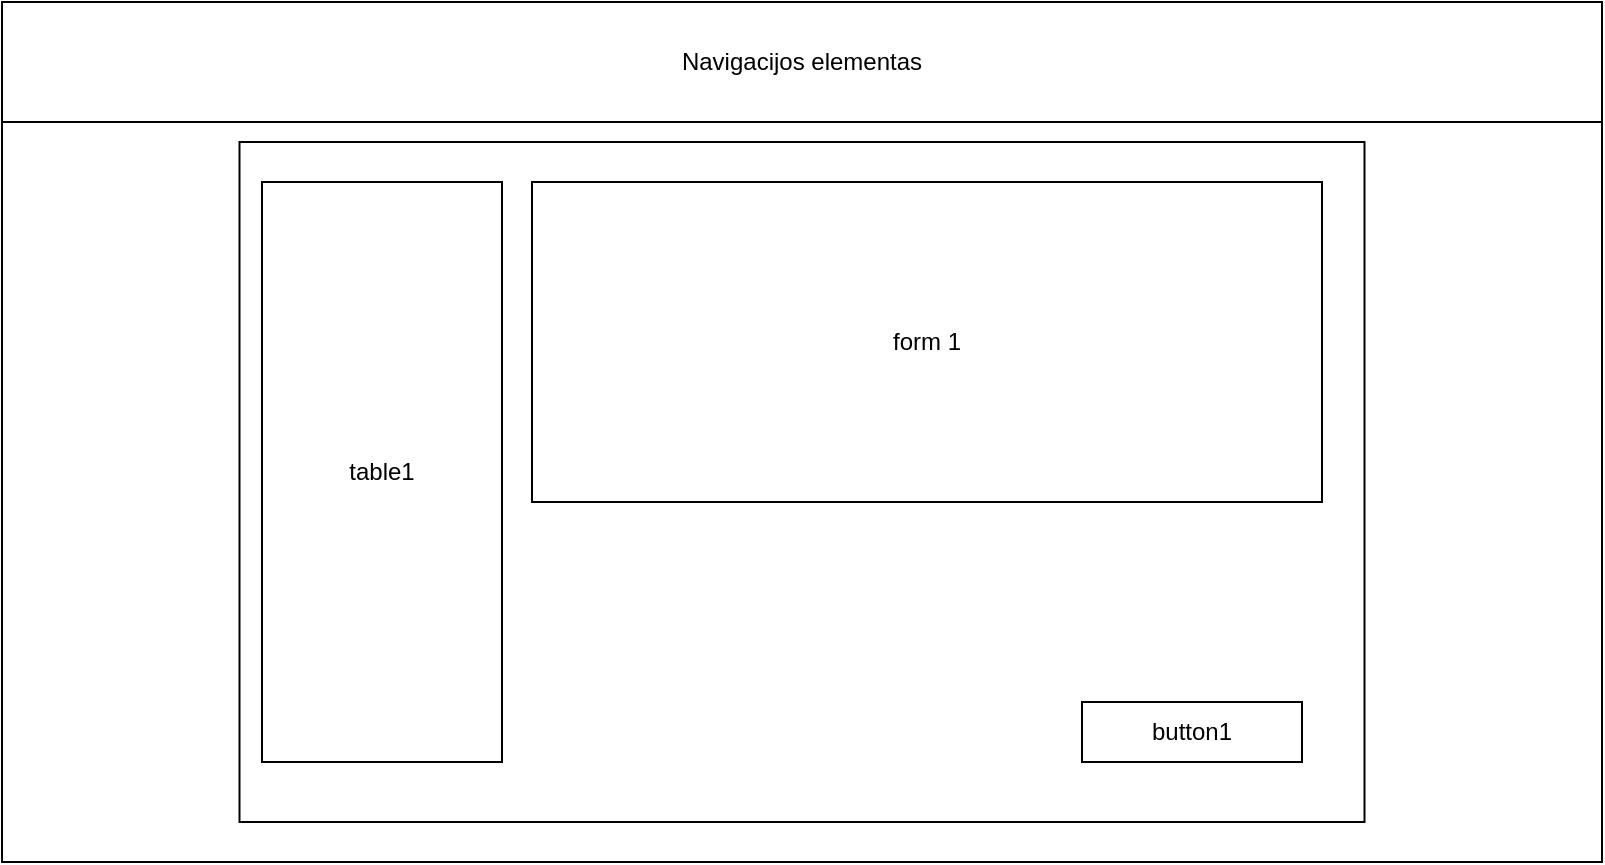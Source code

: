 <mxfile>
    <diagram name="ord" id="4YG3DhiqotmWhn8lmSye">
        <mxGraphModel dx="970" dy="1738" grid="1" gridSize="10" guides="1" tooltips="1" connect="1" arrows="1" fold="1" page="1" pageScale="1" pageWidth="850" pageHeight="1100" math="0" shadow="0">
            <root>
                <mxCell id="Rf7GiL17C5yXSDcHRs25-0"/>
                <mxCell id="Rf7GiL17C5yXSDcHRs25-1" parent="Rf7GiL17C5yXSDcHRs25-0"/>
                <mxCell id="Rf7GiL17C5yXSDcHRs25-2" value="" style="rounded=0;whiteSpace=wrap;html=1;" vertex="1" parent="Rf7GiL17C5yXSDcHRs25-1">
                    <mxGeometry x="40" y="40" width="800" height="370" as="geometry"/>
                </mxCell>
                <mxCell id="Rf7GiL17C5yXSDcHRs25-3" value="Navigacijos elementas" style="rounded=0;whiteSpace=wrap;html=1;" vertex="1" parent="Rf7GiL17C5yXSDcHRs25-1">
                    <mxGeometry x="40" y="-20" width="800" height="60" as="geometry"/>
                </mxCell>
                <mxCell id="Rf7GiL17C5yXSDcHRs25-4" value="" style="rounded=0;whiteSpace=wrap;html=1;labelBackgroundColor=default;labelBorderColor=none;" vertex="1" parent="Rf7GiL17C5yXSDcHRs25-1">
                    <mxGeometry x="158.75" y="50" width="562.5" height="340" as="geometry"/>
                </mxCell>
                <mxCell id="7mTBMtMVBBZwsOdC6PW3-0" value="table1" style="rounded=0;whiteSpace=wrap;html=1;labelBackgroundColor=default;labelBorderColor=none;" vertex="1" parent="Rf7GiL17C5yXSDcHRs25-1">
                    <mxGeometry x="170" y="70" width="120" height="290" as="geometry"/>
                </mxCell>
                <mxCell id="7mTBMtMVBBZwsOdC6PW3-1" value="form 1" style="rounded=0;whiteSpace=wrap;html=1;labelBackgroundColor=default;labelBorderColor=none;" vertex="1" parent="Rf7GiL17C5yXSDcHRs25-1">
                    <mxGeometry x="305" y="70" width="395" height="160" as="geometry"/>
                </mxCell>
                <mxCell id="7mTBMtMVBBZwsOdC6PW3-3" value="button1" style="rounded=0;whiteSpace=wrap;html=1;labelBackgroundColor=default;labelBorderColor=none;" vertex="1" parent="Rf7GiL17C5yXSDcHRs25-1">
                    <mxGeometry x="580" y="330" width="110" height="30" as="geometry"/>
                </mxCell>
            </root>
        </mxGraphModel>
    </diagram>
    <diagram name="filt" id="l7yfmE_gpsEnlj2dpd73">
        <mxGraphModel dx="1164" dy="1865" grid="1" gridSize="10" guides="1" tooltips="1" connect="1" arrows="1" fold="1" page="1" pageScale="1" pageWidth="850" pageHeight="1100" math="0" shadow="0">
            <root>
                <mxCell id="veYkpu14HbyuvW_d6q8l-0"/>
                <mxCell id="veYkpu14HbyuvW_d6q8l-1" parent="veYkpu14HbyuvW_d6q8l-0"/>
                <mxCell id="veYkpu14HbyuvW_d6q8l-2" value="" style="rounded=0;whiteSpace=wrap;html=1;" vertex="1" parent="veYkpu14HbyuvW_d6q8l-1">
                    <mxGeometry x="40" y="40" width="800" height="370" as="geometry"/>
                </mxCell>
                <mxCell id="veYkpu14HbyuvW_d6q8l-3" value="Navigacijos elementas" style="rounded=0;whiteSpace=wrap;html=1;" vertex="1" parent="veYkpu14HbyuvW_d6q8l-1">
                    <mxGeometry x="40" y="-20" width="800" height="60" as="geometry"/>
                </mxCell>
                <mxCell id="veYkpu14HbyuvW_d6q8l-4" value="" style="rounded=0;whiteSpace=wrap;html=1;labelBackgroundColor=default;labelBorderColor=none;" vertex="1" parent="veYkpu14HbyuvW_d6q8l-1">
                    <mxGeometry x="158.75" y="50" width="562.5" height="340" as="geometry"/>
                </mxCell>
                <mxCell id="4ktsgra0Usi-X2p_mijH-0" value="table1" style="rounded=0;whiteSpace=wrap;html=1;labelBackgroundColor=default;labelBorderColor=none;" vertex="1" parent="veYkpu14HbyuvW_d6q8l-1">
                    <mxGeometry x="170" y="70" width="120" height="310" as="geometry"/>
                </mxCell>
                <mxCell id="4ktsgra0Usi-X2p_mijH-1" value="table2" style="rounded=0;whiteSpace=wrap;html=1;labelBackgroundColor=default;labelBorderColor=none;" vertex="1" parent="veYkpu14HbyuvW_d6q8l-1">
                    <mxGeometry x="300" y="70" width="410" height="310" as="geometry"/>
                </mxCell>
            </root>
        </mxGraphModel>
    </diagram>
    <diagram name="item" id="nfrnhYFdJvNMj88s0Ayk">
        <mxGraphModel dx="803" dy="1628" grid="1" gridSize="10" guides="1" tooltips="1" connect="1" arrows="1" fold="1" page="1" pageScale="1" pageWidth="850" pageHeight="1100" math="0" shadow="0">
            <root>
                <mxCell id="7g4no0Gzzwk2lNB-F09P-0"/>
                <mxCell id="7g4no0Gzzwk2lNB-F09P-1" parent="7g4no0Gzzwk2lNB-F09P-0"/>
                <mxCell id="7g4no0Gzzwk2lNB-F09P-2" value="" style="rounded=0;whiteSpace=wrap;html=1;" vertex="1" parent="7g4no0Gzzwk2lNB-F09P-1">
                    <mxGeometry x="40" y="40" width="800" height="370" as="geometry"/>
                </mxCell>
                <mxCell id="7g4no0Gzzwk2lNB-F09P-3" value="Navigacijos elementas" style="rounded=0;whiteSpace=wrap;html=1;" vertex="1" parent="7g4no0Gzzwk2lNB-F09P-1">
                    <mxGeometry x="40" y="-20" width="800" height="60" as="geometry"/>
                </mxCell>
                <mxCell id="7g4no0Gzzwk2lNB-F09P-4" value="" style="rounded=0;whiteSpace=wrap;html=1;labelBackgroundColor=default;labelBorderColor=none;" vertex="1" parent="7g4no0Gzzwk2lNB-F09P-1">
                    <mxGeometry x="144" y="50" width="506" height="240" as="geometry"/>
                </mxCell>
                <mxCell id="uradjkYKW_aLA1v3G5Ee-0" value="image1" style="rounded=0;whiteSpace=wrap;html=1;labelBackgroundColor=default;labelBorderColor=none;" vertex="1" parent="7g4no0Gzzwk2lNB-F09P-1">
                    <mxGeometry x="190" y="70" width="180" height="150" as="geometry"/>
                </mxCell>
                <mxCell id="uradjkYKW_aLA1v3G5Ee-1" value="image1" style="rounded=0;whiteSpace=wrap;html=1;labelBackgroundColor=default;labelBorderColor=none;" vertex="1" parent="7g4no0Gzzwk2lNB-F09P-1">
                    <mxGeometry x="190" y="230" width="50" height="50" as="geometry"/>
                </mxCell>
                <mxCell id="uradjkYKW_aLA1v3G5Ee-2" value="label1" style="text;html=1;strokeColor=none;fillColor=none;align=center;verticalAlign=middle;whiteSpace=wrap;rounded=0;labelBackgroundColor=default;labelBorderColor=none;" vertex="1" parent="7g4no0Gzzwk2lNB-F09P-1">
                    <mxGeometry x="395" y="70" width="60" height="30" as="geometry"/>
                </mxCell>
                <mxCell id="uradjkYKW_aLA1v3G5Ee-3" value="label2" style="text;html=1;strokeColor=none;fillColor=none;align=center;verticalAlign=middle;whiteSpace=wrap;rounded=0;labelBackgroundColor=default;labelBorderColor=none;" vertex="1" parent="7g4no0Gzzwk2lNB-F09P-1">
                    <mxGeometry x="395" y="100" width="60" height="30" as="geometry"/>
                </mxCell>
                <mxCell id="uradjkYKW_aLA1v3G5Ee-4" value="label3" style="text;html=1;strokeColor=none;fillColor=none;align=center;verticalAlign=middle;whiteSpace=wrap;rounded=0;labelBackgroundColor=default;labelBorderColor=none;" vertex="1" parent="7g4no0Gzzwk2lNB-F09P-1">
                    <mxGeometry x="395" y="170" width="60" height="30" as="geometry"/>
                </mxCell>
                <mxCell id="uradjkYKW_aLA1v3G5Ee-5" value="text1" style="text;html=1;strokeColor=none;fillColor=none;align=center;verticalAlign=middle;whiteSpace=wrap;rounded=0;labelBackgroundColor=default;labelBorderColor=none;" vertex="1" parent="7g4no0Gzzwk2lNB-F09P-1">
                    <mxGeometry x="395" y="130" width="60" height="30" as="geometry"/>
                </mxCell>
                <mxCell id="uradjkYKW_aLA1v3G5Ee-6" value="label4" style="text;html=1;strokeColor=none;fillColor=none;align=center;verticalAlign=middle;whiteSpace=wrap;rounded=0;labelBackgroundColor=default;labelBorderColor=none;" vertex="1" parent="7g4no0Gzzwk2lNB-F09P-1">
                    <mxGeometry x="570" y="170" width="60" height="30" as="geometry"/>
                </mxCell>
                <mxCell id="uradjkYKW_aLA1v3G5Ee-7" value="button2" style="rounded=0;whiteSpace=wrap;html=1;labelBackgroundColor=default;labelBorderColor=none;" vertex="1" parent="7g4no0Gzzwk2lNB-F09P-1">
                    <mxGeometry x="570" y="210" width="70" height="20" as="geometry"/>
                </mxCell>
                <mxCell id="uradjkYKW_aLA1v3G5Ee-8" value="button1" style="rounded=0;whiteSpace=wrap;html=1;labelBackgroundColor=default;labelBorderColor=none;" vertex="1" parent="7g4no0Gzzwk2lNB-F09P-1">
                    <mxGeometry x="440" y="210" width="70" height="20" as="geometry"/>
                </mxCell>
                <mxCell id="uradjkYKW_aLA1v3G5Ee-9" value="label5" style="text;html=1;strokeColor=none;fillColor=none;align=center;verticalAlign=middle;whiteSpace=wrap;rounded=0;labelBackgroundColor=default;labelBorderColor=none;" vertex="1" parent="7g4no0Gzzwk2lNB-F09P-1">
                    <mxGeometry x="510" y="205" width="60" height="30" as="geometry"/>
                </mxCell>
                <mxCell id="uradjkYKW_aLA1v3G5Ee-10" value="button3" style="rounded=0;whiteSpace=wrap;html=1;labelBackgroundColor=default;labelBorderColor=none;" vertex="1" parent="7g4no0Gzzwk2lNB-F09P-1">
                    <mxGeometry x="440" y="245" width="200" height="20" as="geometry"/>
                </mxCell>
                <mxCell id="uradjkYKW_aLA1v3G5Ee-11" value="table1" style="rounded=0;whiteSpace=wrap;html=1;labelBackgroundColor=default;labelBorderColor=none;" vertex="1" parent="7g4no0Gzzwk2lNB-F09P-1">
                    <mxGeometry x="660" y="50" width="120" height="240" as="geometry"/>
                </mxCell>
                <mxCell id="uradjkYKW_aLA1v3G5Ee-13" value="table2" style="rounded=0;whiteSpace=wrap;html=1;labelBackgroundColor=default;labelBorderColor=none;" vertex="1" parent="7g4no0Gzzwk2lNB-F09P-1">
                    <mxGeometry x="144" y="310" width="636" height="80" as="geometry"/>
                </mxCell>
            </root>
        </mxGraphModel>
    </diagram>
    <diagram name="profi" id="2m8QCxYMqFwyrtsfemde">
        <mxGraphModel dx="1164" dy="1865" grid="1" gridSize="10" guides="1" tooltips="1" connect="1" arrows="1" fold="1" page="1" pageScale="1" pageWidth="850" pageHeight="1100" math="0" shadow="0">
            <root>
                <mxCell id="DTZS-F45zUJda4H5P02y-0"/>
                <mxCell id="DTZS-F45zUJda4H5P02y-1" parent="DTZS-F45zUJda4H5P02y-0"/>
                <mxCell id="DTZS-F45zUJda4H5P02y-2" value="" style="rounded=0;whiteSpace=wrap;html=1;" vertex="1" parent="DTZS-F45zUJda4H5P02y-1">
                    <mxGeometry x="40" y="40" width="800" height="370" as="geometry"/>
                </mxCell>
                <mxCell id="DTZS-F45zUJda4H5P02y-3" value="Navigacijos elementas" style="rounded=0;whiteSpace=wrap;html=1;" vertex="1" parent="DTZS-F45zUJda4H5P02y-1">
                    <mxGeometry x="40" y="-20" width="800" height="60" as="geometry"/>
                </mxCell>
                <mxCell id="DTZS-F45zUJda4H5P02y-4" value="" style="rounded=0;whiteSpace=wrap;html=1;labelBackgroundColor=default;labelBorderColor=none;" vertex="1" parent="DTZS-F45zUJda4H5P02y-1">
                    <mxGeometry x="158.75" y="50" width="562.5" height="340" as="geometry"/>
                </mxCell>
                <mxCell id="4_bwu-2pDtE0o5j6b9cn-0" value="form1" style="rounded=0;whiteSpace=wrap;html=1;labelBackgroundColor=default;labelBorderColor=none;" vertex="1" parent="DTZS-F45zUJda4H5P02y-1">
                    <mxGeometry x="190" y="80" width="240" height="120" as="geometry"/>
                </mxCell>
                <mxCell id="4_bwu-2pDtE0o5j6b9cn-1" value="form2" style="rounded=0;whiteSpace=wrap;html=1;labelBackgroundColor=default;labelBorderColor=none;" vertex="1" parent="DTZS-F45zUJda4H5P02y-1">
                    <mxGeometry x="450" y="80" width="240" height="120" as="geometry"/>
                </mxCell>
                <mxCell id="4_bwu-2pDtE0o5j6b9cn-2" value="form3" style="rounded=0;whiteSpace=wrap;html=1;labelBackgroundColor=default;labelBorderColor=none;" vertex="1" parent="DTZS-F45zUJda4H5P02y-1">
                    <mxGeometry x="190" y="230" width="500" height="120" as="geometry"/>
                </mxCell>
            </root>
        </mxGraphModel>
    </diagram>
    <diagram name="itemUp" id="OrEIb4rFnvBoI4UKEum-">
        <mxGraphModel dx="1302" dy="2000" grid="1" gridSize="10" guides="1" tooltips="1" connect="1" arrows="1" fold="1" page="1" pageScale="1" pageWidth="850" pageHeight="1100" math="0" shadow="0">
            <root>
                <mxCell id="P3oV44jbam_uJrDmTxoS-0"/>
                <mxCell id="P3oV44jbam_uJrDmTxoS-1" parent="P3oV44jbam_uJrDmTxoS-0"/>
                <mxCell id="P3oV44jbam_uJrDmTxoS-2" value="" style="rounded=0;whiteSpace=wrap;html=1;" vertex="1" parent="P3oV44jbam_uJrDmTxoS-1">
                    <mxGeometry x="40" y="40" width="800" height="520" as="geometry"/>
                </mxCell>
                <mxCell id="P3oV44jbam_uJrDmTxoS-3" value="Navigacijos elementas" style="rounded=0;whiteSpace=wrap;html=1;" vertex="1" parent="P3oV44jbam_uJrDmTxoS-1">
                    <mxGeometry x="40" y="-20" width="800" height="60" as="geometry"/>
                </mxCell>
                <mxCell id="P3oV44jbam_uJrDmTxoS-4" value="" style="rounded=0;whiteSpace=wrap;html=1;labelBackgroundColor=default;labelBorderColor=none;" vertex="1" parent="P3oV44jbam_uJrDmTxoS-1">
                    <mxGeometry x="170" y="50" width="540" height="490" as="geometry"/>
                </mxCell>
                <mxCell id="vf8mvbh3hkaVSJD3cZt1-0" value="form1" style="rounded=0;whiteSpace=wrap;html=1;labelBackgroundColor=default;labelBorderColor=none;" vertex="1" parent="P3oV44jbam_uJrDmTxoS-1">
                    <mxGeometry x="180" y="60" width="510" height="110" as="geometry"/>
                </mxCell>
                <mxCell id="vf8mvbh3hkaVSJD3cZt1-1" value="form2" style="rounded=0;whiteSpace=wrap;html=1;labelBackgroundColor=default;labelBorderColor=none;" vertex="1" parent="P3oV44jbam_uJrDmTxoS-1">
                    <mxGeometry x="320" y="200" width="370" height="40" as="geometry"/>
                </mxCell>
                <mxCell id="vf8mvbh3hkaVSJD3cZt1-2" value="image1" style="rounded=0;whiteSpace=wrap;html=1;labelBackgroundColor=default;labelBorderColor=none;" vertex="1" parent="P3oV44jbam_uJrDmTxoS-1">
                    <mxGeometry x="180" y="200" width="120" height="110" as="geometry"/>
                </mxCell>
                <mxCell id="vf8mvbh3hkaVSJD3cZt1-4" value="image2" style="whiteSpace=wrap;html=1;aspect=fixed;labelBackgroundColor=default;labelBorderColor=none;" vertex="1" parent="P3oV44jbam_uJrDmTxoS-1">
                    <mxGeometry x="320" y="250" width="110" height="110" as="geometry"/>
                </mxCell>
                <mxCell id="vf8mvbh3hkaVSJD3cZt1-5" value="button1" style="rounded=0;whiteSpace=wrap;html=1;labelBackgroundColor=default;labelBorderColor=none;" vertex="1" parent="P3oV44jbam_uJrDmTxoS-1">
                    <mxGeometry x="385" y="250" width="45" height="25" as="geometry"/>
                </mxCell>
                <mxCell id="vf8mvbh3hkaVSJD3cZt1-6" value="label1" style="text;html=1;strokeColor=none;fillColor=none;align=center;verticalAlign=middle;whiteSpace=wrap;rounded=0;labelBackgroundColor=default;labelBorderColor=none;" vertex="1" parent="P3oV44jbam_uJrDmTxoS-1">
                    <mxGeometry x="310" y="247.5" width="60" height="30" as="geometry"/>
                </mxCell>
                <mxCell id="vf8mvbh3hkaVSJD3cZt1-7" value="button2" style="rounded=0;whiteSpace=wrap;html=1;labelBackgroundColor=default;labelBorderColor=none;" vertex="1" parent="P3oV44jbam_uJrDmTxoS-1">
                    <mxGeometry x="320" y="335" width="45" height="25" as="geometry"/>
                </mxCell>
                <mxCell id="vf8mvbh3hkaVSJD3cZt1-8" value="button3" style="rounded=0;whiteSpace=wrap;html=1;labelBackgroundColor=default;labelBorderColor=none;" vertex="1" parent="P3oV44jbam_uJrDmTxoS-1">
                    <mxGeometry x="385" y="335" width="45" height="25" as="geometry"/>
                </mxCell>
                <mxCell id="vf8mvbh3hkaVSJD3cZt1-9" value="form3" style="rounded=0;whiteSpace=wrap;html=1;labelBackgroundColor=default;labelBorderColor=none;" vertex="1" parent="P3oV44jbam_uJrDmTxoS-1">
                    <mxGeometry x="190" y="410" width="500" height="60" as="geometry"/>
                </mxCell>
                <mxCell id="vf8mvbh3hkaVSJD3cZt1-10" value="form 4" style="rounded=0;whiteSpace=wrap;html=1;labelBackgroundColor=default;labelBorderColor=none;" vertex="1" parent="P3oV44jbam_uJrDmTxoS-1">
                    <mxGeometry x="190" y="480" width="160" height="30" as="geometry"/>
                </mxCell>
                <mxCell id="vf8mvbh3hkaVSJD3cZt1-11" value="Text" style="text;html=1;strokeColor=none;fillColor=none;align=center;verticalAlign=middle;whiteSpace=wrap;rounded=0;labelBackgroundColor=default;labelBorderColor=none;" vertex="1" parent="P3oV44jbam_uJrDmTxoS-1">
                    <mxGeometry x="350" y="480" width="60" height="30" as="geometry"/>
                </mxCell>
                <mxCell id="vf8mvbh3hkaVSJD3cZt1-12" value="button4" style="rounded=0;whiteSpace=wrap;html=1;labelBackgroundColor=default;labelBorderColor=none;" vertex="1" parent="P3oV44jbam_uJrDmTxoS-1">
                    <mxGeometry x="410" y="480" width="80" height="30" as="geometry"/>
                </mxCell>
                <mxCell id="vf8mvbh3hkaVSJD3cZt1-13" value="button5" style="rounded=0;whiteSpace=wrap;html=1;labelBackgroundColor=default;labelBorderColor=none;" vertex="1" parent="P3oV44jbam_uJrDmTxoS-1">
                    <mxGeometry x="610" y="480" width="80" height="30" as="geometry"/>
                </mxCell>
            </root>
        </mxGraphModel>
    </diagram>
    <diagram name="allOrder" id="YIpkYnOlWc1pxuJ7KwWW">
        <mxGraphModel dx="763" dy="1628" grid="1" gridSize="10" guides="1" tooltips="1" connect="1" arrows="1" fold="1" page="1" pageScale="1" pageWidth="850" pageHeight="1100" math="0" shadow="0">
            <root>
                <mxCell id="YcgGdPkgUjNOSU_2QTUM-0"/>
                <mxCell id="YcgGdPkgUjNOSU_2QTUM-1" parent="YcgGdPkgUjNOSU_2QTUM-0"/>
                <mxCell id="YcgGdPkgUjNOSU_2QTUM-2" value="" style="rounded=0;whiteSpace=wrap;html=1;" vertex="1" parent="YcgGdPkgUjNOSU_2QTUM-1">
                    <mxGeometry x="40" y="40" width="800" height="370" as="geometry"/>
                </mxCell>
                <mxCell id="YcgGdPkgUjNOSU_2QTUM-3" value="Navigacijos elementas" style="rounded=0;whiteSpace=wrap;html=1;" vertex="1" parent="YcgGdPkgUjNOSU_2QTUM-1">
                    <mxGeometry x="40" y="-20" width="800" height="60" as="geometry"/>
                </mxCell>
                <mxCell id="YcgGdPkgUjNOSU_2QTUM-4" value="" style="rounded=0;whiteSpace=wrap;html=1;labelBackgroundColor=default;labelBorderColor=none;" vertex="1" parent="YcgGdPkgUjNOSU_2QTUM-1">
                    <mxGeometry x="158.75" y="55" width="562.5" height="340" as="geometry"/>
                </mxCell>
                <mxCell id="A0WOOE_LkT3hcj5toNh9-1" value="label 1" style="text;html=1;strokeColor=none;fillColor=none;align=center;verticalAlign=middle;whiteSpace=wrap;rounded=0;labelBackgroundColor=default;labelBorderColor=none;" vertex="1" parent="YcgGdPkgUjNOSU_2QTUM-1">
                    <mxGeometry x="260" y="70" width="60" height="30" as="geometry"/>
                </mxCell>
                <mxCell id="A0WOOE_LkT3hcj5toNh9-2" value="label 2" style="text;html=1;strokeColor=none;fillColor=none;align=center;verticalAlign=middle;whiteSpace=wrap;rounded=0;labelBackgroundColor=default;labelBorderColor=none;" vertex="1" parent="YcgGdPkgUjNOSU_2QTUM-1">
                    <mxGeometry x="395" y="70" width="60" height="30" as="geometry"/>
                </mxCell>
                <mxCell id="A0WOOE_LkT3hcj5toNh9-3" value="" style="rounded=0;whiteSpace=wrap;html=1;labelBackgroundColor=default;labelBorderColor=none;" vertex="1" parent="YcgGdPkgUjNOSU_2QTUM-1">
                    <mxGeometry x="180" y="110" width="60" height="60" as="geometry"/>
                </mxCell>
                <mxCell id="A0WOOE_LkT3hcj5toNh9-4" value="image1" style="text;html=1;strokeColor=none;fillColor=none;align=center;verticalAlign=middle;whiteSpace=wrap;rounded=0;labelBackgroundColor=default;labelBorderColor=none;" vertex="1" parent="YcgGdPkgUjNOSU_2QTUM-1">
                    <mxGeometry x="180" y="125" width="60" height="30" as="geometry"/>
                </mxCell>
                <mxCell id="A0WOOE_LkT3hcj5toNh9-5" value="text1" style="text;html=1;strokeColor=none;fillColor=none;align=center;verticalAlign=middle;whiteSpace=wrap;rounded=0;labelBackgroundColor=default;labelBorderColor=none;" vertex="1" parent="YcgGdPkgUjNOSU_2QTUM-1">
                    <mxGeometry x="260" y="125" width="60" height="30" as="geometry"/>
                </mxCell>
                <mxCell id="A0WOOE_LkT3hcj5toNh9-6" value="label4" style="text;html=1;strokeColor=none;fillColor=none;align=center;verticalAlign=middle;whiteSpace=wrap;rounded=0;labelBackgroundColor=default;labelBorderColor=none;" vertex="1" parent="YcgGdPkgUjNOSU_2QTUM-1">
                    <mxGeometry x="395" y="125" width="60" height="30" as="geometry"/>
                </mxCell>
                <mxCell id="A0WOOE_LkT3hcj5toNh9-7" value="label3" style="text;html=1;strokeColor=none;fillColor=none;align=center;verticalAlign=middle;whiteSpace=wrap;rounded=0;labelBackgroundColor=default;labelBorderColor=none;" vertex="1" parent="YcgGdPkgUjNOSU_2QTUM-1">
                    <mxGeometry x="530" y="70" width="60" height="30" as="geometry"/>
                </mxCell>
                <mxCell id="A0WOOE_LkT3hcj5toNh9-8" value="label 5" style="text;html=1;strokeColor=none;fillColor=none;align=center;verticalAlign=middle;whiteSpace=wrap;rounded=0;labelBackgroundColor=default;labelBorderColor=none;" vertex="1" parent="YcgGdPkgUjNOSU_2QTUM-1">
                    <mxGeometry x="530" y="125" width="60" height="30" as="geometry"/>
                </mxCell>
                <mxCell id="A0WOOE_LkT3hcj5toNh9-9" value="label6" style="text;html=1;strokeColor=none;fillColor=none;align=center;verticalAlign=middle;whiteSpace=wrap;rounded=0;labelBackgroundColor=default;labelBorderColor=none;" vertex="1" parent="YcgGdPkgUjNOSU_2QTUM-1">
                    <mxGeometry x="180" y="190" width="60" height="30" as="geometry"/>
                </mxCell>
                <mxCell id="A0WOOE_LkT3hcj5toNh9-10" value="label7" style="text;html=1;strokeColor=none;fillColor=none;align=center;verticalAlign=middle;whiteSpace=wrap;rounded=0;labelBackgroundColor=default;labelBorderColor=none;" vertex="1" parent="YcgGdPkgUjNOSU_2QTUM-1">
                    <mxGeometry x="260" y="190" width="60" height="30" as="geometry"/>
                </mxCell>
                <mxCell id="A0WOOE_LkT3hcj5toNh9-11" value="button1" style="rounded=0;whiteSpace=wrap;html=1;labelBackgroundColor=default;labelBorderColor=none;" vertex="1" parent="YcgGdPkgUjNOSU_2QTUM-1">
                    <mxGeometry x="480" y="190" width="120" height="25" as="geometry"/>
                </mxCell>
            </root>
        </mxGraphModel>
    </diagram>
    <diagram name="rule" id="qqQO-lL-Jf8qVHtd8Zda">
        <mxGraphModel dx="1107" dy="1865" grid="1" gridSize="10" guides="1" tooltips="1" connect="1" arrows="1" fold="1" page="1" pageScale="1" pageWidth="850" pageHeight="1100" math="0" shadow="0">
            <root>
                <mxCell id="YZvOV8GsvjZEolxuf1eA-0"/>
                <mxCell id="YZvOV8GsvjZEolxuf1eA-1" parent="YZvOV8GsvjZEolxuf1eA-0"/>
                <mxCell id="YZvOV8GsvjZEolxuf1eA-2" value="" style="rounded=0;whiteSpace=wrap;html=1;" vertex="1" parent="YZvOV8GsvjZEolxuf1eA-1">
                    <mxGeometry x="40" y="40" width="800" height="370" as="geometry"/>
                </mxCell>
                <mxCell id="YZvOV8GsvjZEolxuf1eA-3" value="Navigacijos elementas" style="rounded=0;whiteSpace=wrap;html=1;" vertex="1" parent="YZvOV8GsvjZEolxuf1eA-1">
                    <mxGeometry x="40" y="-20" width="800" height="60" as="geometry"/>
                </mxCell>
                <mxCell id="YZvOV8GsvjZEolxuf1eA-4" value="" style="rounded=0;whiteSpace=wrap;html=1;labelBackgroundColor=default;labelBorderColor=none;" vertex="1" parent="YZvOV8GsvjZEolxuf1eA-1">
                    <mxGeometry x="140" y="40" width="562.5" height="340" as="geometry"/>
                </mxCell>
                <mxCell id="Atb_bv1fV6_KVq73KHwP-0" value="form 1" style="rounded=0;whiteSpace=wrap;html=1;labelBackgroundColor=default;labelBorderColor=none;" vertex="1" parent="YZvOV8GsvjZEolxuf1eA-1">
                    <mxGeometry x="190" y="70" width="500" height="60" as="geometry"/>
                </mxCell>
                <mxCell id="Atb_bv1fV6_KVq73KHwP-2" value="text1" style="text;html=1;strokeColor=none;fillColor=none;align=center;verticalAlign=middle;whiteSpace=wrap;rounded=0;labelBackgroundColor=default;labelBorderColor=none;" vertex="1" parent="YZvOV8GsvjZEolxuf1eA-1">
                    <mxGeometry x="190" y="140" width="60" height="30" as="geometry"/>
                </mxCell>
                <mxCell id="Atb_bv1fV6_KVq73KHwP-3" value="button1" style="rounded=0;whiteSpace=wrap;html=1;labelBackgroundColor=default;labelBorderColor=none;" vertex="1" parent="YZvOV8GsvjZEolxuf1eA-1">
                    <mxGeometry x="600" y="140" width="80" height="20" as="geometry"/>
                </mxCell>
            </root>
        </mxGraphModel>
    </diagram>
    <diagram name="accounts" id="bvuuC9hK7Lt501dsMPB3">
        <mxGraphModel dx="1107" dy="1865" grid="1" gridSize="10" guides="1" tooltips="1" connect="1" arrows="1" fold="1" page="1" pageScale="1" pageWidth="850" pageHeight="1100" math="0" shadow="0">
            <root>
                <mxCell id="uUQA-2MIBhUx4ZxL89oK-0"/>
                <mxCell id="uUQA-2MIBhUx4ZxL89oK-1" parent="uUQA-2MIBhUx4ZxL89oK-0"/>
                <mxCell id="uUQA-2MIBhUx4ZxL89oK-2" value="" style="rounded=0;whiteSpace=wrap;html=1;" vertex="1" parent="uUQA-2MIBhUx4ZxL89oK-1">
                    <mxGeometry x="40" y="40" width="800" height="370" as="geometry"/>
                </mxCell>
                <mxCell id="uUQA-2MIBhUx4ZxL89oK-3" value="Navigacijos elementas" style="rounded=0;whiteSpace=wrap;html=1;" vertex="1" parent="uUQA-2MIBhUx4ZxL89oK-1">
                    <mxGeometry x="40" y="-20" width="800" height="60" as="geometry"/>
                </mxCell>
                <mxCell id="uUQA-2MIBhUx4ZxL89oK-4" value="" style="rounded=0;whiteSpace=wrap;html=1;labelBackgroundColor=default;labelBorderColor=none;" vertex="1" parent="uUQA-2MIBhUx4ZxL89oK-1">
                    <mxGeometry x="158.75" y="50" width="562.5" height="340" as="geometry"/>
                </mxCell>
                <mxCell id="LtOR5iFl_PMo52A5yter-0" value="label1" style="text;html=1;strokeColor=none;fillColor=none;align=center;verticalAlign=middle;whiteSpace=wrap;rounded=0;labelBackgroundColor=default;labelBorderColor=none;" vertex="1" parent="uUQA-2MIBhUx4ZxL89oK-1">
                    <mxGeometry x="180" y="60" width="60" height="30" as="geometry"/>
                </mxCell>
                <mxCell id="LtOR5iFl_PMo52A5yter-1" value="label2" style="text;html=1;strokeColor=none;fillColor=none;align=center;verticalAlign=middle;whiteSpace=wrap;rounded=0;labelBackgroundColor=default;labelBorderColor=none;" vertex="1" parent="uUQA-2MIBhUx4ZxL89oK-1">
                    <mxGeometry x="430" y="50" width="60" height="30" as="geometry"/>
                </mxCell>
                <mxCell id="LtOR5iFl_PMo52A5yter-2" value="button1" style="rounded=0;whiteSpace=wrap;html=1;labelBackgroundColor=default;labelBorderColor=none;" vertex="1" parent="uUQA-2MIBhUx4ZxL89oK-1">
                    <mxGeometry x="330" y="90" width="80" height="20" as="geometry"/>
                </mxCell>
                <mxCell id="LtOR5iFl_PMo52A5yter-3" value="button2" style="rounded=0;whiteSpace=wrap;html=1;labelBackgroundColor=default;labelBorderColor=none;" vertex="1" parent="uUQA-2MIBhUx4ZxL89oK-1">
                    <mxGeometry x="420" y="90" width="80" height="20" as="geometry"/>
                </mxCell>
                <mxCell id="LtOR5iFl_PMo52A5yter-4" value="button3" style="rounded=0;whiteSpace=wrap;html=1;labelBackgroundColor=default;labelBorderColor=none;" vertex="1" parent="uUQA-2MIBhUx4ZxL89oK-1">
                    <mxGeometry x="510" y="90" width="80" height="20" as="geometry"/>
                </mxCell>
                <mxCell id="LtOR5iFl_PMo52A5yter-5" value="label3" style="text;html=1;strokeColor=none;fillColor=none;align=center;verticalAlign=middle;whiteSpace=wrap;rounded=0;labelBackgroundColor=default;labelBorderColor=none;" vertex="1" parent="uUQA-2MIBhUx4ZxL89oK-1">
                    <mxGeometry x="180" y="85" width="60" height="30" as="geometry"/>
                </mxCell>
                <mxCell id="LtOR5iFl_PMo52A5yter-6" value="label4" style="text;html=1;strokeColor=none;fillColor=none;align=center;verticalAlign=middle;whiteSpace=wrap;rounded=0;labelBackgroundColor=default;labelBorderColor=none;" vertex="1" parent="uUQA-2MIBhUx4ZxL89oK-1">
                    <mxGeometry x="260" y="60" width="60" height="30" as="geometry"/>
                </mxCell>
                <mxCell id="LtOR5iFl_PMo52A5yter-7" value="label5" style="text;html=1;strokeColor=none;fillColor=none;align=center;verticalAlign=middle;whiteSpace=wrap;rounded=0;labelBackgroundColor=default;labelBorderColor=none;" vertex="1" parent="uUQA-2MIBhUx4ZxL89oK-1">
                    <mxGeometry x="260" y="85" width="60" height="30" as="geometry"/>
                </mxCell>
            </root>
        </mxGraphModel>
    </diagram>
    <diagram name="reglog" id="qE2ct79xbfREh9nC_UGJ">
        <mxGraphModel dx="763" dy="1628" grid="1" gridSize="10" guides="1" tooltips="1" connect="1" arrows="1" fold="1" page="1" pageScale="1" pageWidth="850" pageHeight="1100" math="0" shadow="0">
            <root>
                <mxCell id="DlwAm_PY71cAqrJW0aSy-0"/>
                <mxCell id="DlwAm_PY71cAqrJW0aSy-1" parent="DlwAm_PY71cAqrJW0aSy-0"/>
                <mxCell id="DlwAm_PY71cAqrJW0aSy-2" value="" style="rounded=0;whiteSpace=wrap;html=1;" vertex="1" parent="DlwAm_PY71cAqrJW0aSy-1">
                    <mxGeometry x="40" y="40" width="800" height="370" as="geometry"/>
                </mxCell>
                <mxCell id="DlwAm_PY71cAqrJW0aSy-3" value="Navigacijos elementas" style="rounded=0;whiteSpace=wrap;html=1;" vertex="1" parent="DlwAm_PY71cAqrJW0aSy-1">
                    <mxGeometry x="40" y="-20" width="800" height="60" as="geometry"/>
                </mxCell>
                <mxCell id="DlwAm_PY71cAqrJW0aSy-4" value="" style="rounded=0;whiteSpace=wrap;html=1;labelBackgroundColor=default;labelBorderColor=none;" vertex="1" parent="DlwAm_PY71cAqrJW0aSy-1">
                    <mxGeometry x="158.75" y="50" width="562.5" height="340" as="geometry"/>
                </mxCell>
                <mxCell id="imHz-nfjf9exERQodhcc-0" value="image1" style="rounded=0;whiteSpace=wrap;html=1;labelBackgroundColor=default;labelBorderColor=none;" vertex="1" parent="DlwAm_PY71cAqrJW0aSy-1">
                    <mxGeometry x="400" y="100" width="80" height="60" as="geometry"/>
                </mxCell>
                <mxCell id="imHz-nfjf9exERQodhcc-1" value="form1" style="rounded=0;whiteSpace=wrap;html=1;labelBackgroundColor=default;labelBorderColor=none;" vertex="1" parent="DlwAm_PY71cAqrJW0aSy-1">
                    <mxGeometry x="335" y="180" width="210" height="120" as="geometry"/>
                </mxCell>
                <mxCell id="imHz-nfjf9exERQodhcc-2" value="label1" style="text;html=1;strokeColor=none;fillColor=none;align=center;verticalAlign=middle;whiteSpace=wrap;rounded=0;labelBackgroundColor=default;labelBorderColor=none;" vertex="1" parent="DlwAm_PY71cAqrJW0aSy-1">
                    <mxGeometry x="335" y="300" width="60" height="30" as="geometry"/>
                </mxCell>
            </root>
        </mxGraphModel>
    </diagram>
    <diagram name="main" id="WBf53UfSzpUy9NfrmmAA">
        <mxGraphModel dx="1054" dy="1829" grid="1" gridSize="10" guides="1" tooltips="1" connect="1" arrows="1" fold="1" page="1" pageScale="1" pageWidth="850" pageHeight="1100" math="0" shadow="0">
            <root>
                <mxCell id="odAn8SYb7gHbH1W3dew1-0"/>
                <mxCell id="odAn8SYb7gHbH1W3dew1-1" parent="odAn8SYb7gHbH1W3dew1-0"/>
                <mxCell id="odAn8SYb7gHbH1W3dew1-2" value="" style="rounded=0;whiteSpace=wrap;html=1;" vertex="1" parent="odAn8SYb7gHbH1W3dew1-1">
                    <mxGeometry x="40" y="40" width="800" height="370" as="geometry"/>
                </mxCell>
                <mxCell id="odAn8SYb7gHbH1W3dew1-3" value="Navigacijos elementas" style="rounded=0;whiteSpace=wrap;html=1;" vertex="1" parent="odAn8SYb7gHbH1W3dew1-1">
                    <mxGeometry x="40" y="-20" width="800" height="60" as="geometry"/>
                </mxCell>
                <mxCell id="odAn8SYb7gHbH1W3dew1-4" value="" style="rounded=0;whiteSpace=wrap;html=1;labelBackgroundColor=default;labelBorderColor=none;" vertex="1" parent="odAn8SYb7gHbH1W3dew1-1">
                    <mxGeometry x="158.75" y="50" width="562.5" height="340" as="geometry"/>
                </mxCell>
                <mxCell id="_pxiz3b6oF2Qebq_YMjt-0" value="table1" style="rounded=0;whiteSpace=wrap;html=1;labelBackgroundColor=default;labelBorderColor=none;" vertex="1" parent="odAn8SYb7gHbH1W3dew1-1">
                    <mxGeometry x="440" y="70" width="250" height="140" as="geometry"/>
                </mxCell>
                <mxCell id="_pxiz3b6oF2Qebq_YMjt-1" value="table2" style="rounded=0;whiteSpace=wrap;html=1;labelBackgroundColor=default;labelBorderColor=none;" vertex="1" parent="odAn8SYb7gHbH1W3dew1-1">
                    <mxGeometry x="190" y="240" width="500" height="140" as="geometry"/>
                </mxCell>
                <mxCell id="_pxiz3b6oF2Qebq_YMjt-2" value="Text1" style="text;html=1;strokeColor=none;fillColor=none;align=center;verticalAlign=middle;whiteSpace=wrap;rounded=0;labelBackgroundColor=default;labelBorderColor=none;" vertex="1" parent="odAn8SYb7gHbH1W3dew1-1">
                    <mxGeometry x="260" y="125" width="60" height="30" as="geometry"/>
                </mxCell>
            </root>
        </mxGraphModel>
    </diagram>
    <diagram name="newCatg" id="HNtIObJbECxLLBCiO2cG">
        <mxGraphModel dx="1107" dy="1865" grid="1" gridSize="10" guides="1" tooltips="1" connect="1" arrows="1" fold="1" page="1" pageScale="1" pageWidth="850" pageHeight="1100" math="0" shadow="0">
            <root>
                <mxCell id="Kti_4LIKKRgadQTvFOhp-0"/>
                <mxCell id="Kti_4LIKKRgadQTvFOhp-1" parent="Kti_4LIKKRgadQTvFOhp-0"/>
                <mxCell id="Kti_4LIKKRgadQTvFOhp-2" value="" style="rounded=0;whiteSpace=wrap;html=1;" vertex="1" parent="Kti_4LIKKRgadQTvFOhp-1">
                    <mxGeometry x="40" y="40" width="800" height="370" as="geometry"/>
                </mxCell>
                <mxCell id="Kti_4LIKKRgadQTvFOhp-3" value="Navigacijos elementas" style="rounded=0;whiteSpace=wrap;html=1;" vertex="1" parent="Kti_4LIKKRgadQTvFOhp-1">
                    <mxGeometry x="40" y="-20" width="800" height="60" as="geometry"/>
                </mxCell>
                <mxCell id="Kti_4LIKKRgadQTvFOhp-4" value="" style="rounded=0;whiteSpace=wrap;html=1;labelBackgroundColor=default;labelBorderColor=none;" vertex="1" parent="Kti_4LIKKRgadQTvFOhp-1">
                    <mxGeometry x="158.75" y="50" width="562.5" height="340" as="geometry"/>
                </mxCell>
                <mxCell id="33f115PgCYn8BvDvMgcJ-0" value="" style="rounded=0;whiteSpace=wrap;html=1;labelBackgroundColor=default;labelBorderColor=none;" vertex="1" parent="Kti_4LIKKRgadQTvFOhp-1">
                    <mxGeometry x="200" y="90" width="460" height="60" as="geometry"/>
                </mxCell>
                <mxCell id="Kti_4LIKKRgadQTvFOhp-5" value="form1" style="text;html=1;strokeColor=none;fillColor=none;align=center;verticalAlign=middle;whiteSpace=wrap;rounded=0;labelBackgroundColor=default;labelBorderColor=none;" vertex="1" parent="Kti_4LIKKRgadQTvFOhp-1">
                    <mxGeometry x="395" y="105" width="60" height="30" as="geometry"/>
                </mxCell>
                <mxCell id="33f115PgCYn8BvDvMgcJ-2" value="table1" style="rounded=0;whiteSpace=wrap;html=1;labelBackgroundColor=default;labelBorderColor=none;" vertex="1" parent="Kti_4LIKKRgadQTvFOhp-1">
                    <mxGeometry x="200" y="190" width="460" height="60" as="geometry"/>
                </mxCell>
            </root>
        </mxGraphModel>
    </diagram>
    <diagram name="newitem" id="s5-ta85Y9d4oDZsLGgvj">
        <mxGraphModel dx="1107" dy="1865" grid="1" gridSize="10" guides="1" tooltips="1" connect="1" arrows="1" fold="1" page="1" pageScale="1" pageWidth="850" pageHeight="1100" math="0" shadow="0">
            <root>
                <mxCell id="URSfZRQ8c4L6CpERARDA-0"/>
                <mxCell id="URSfZRQ8c4L6CpERARDA-1" parent="URSfZRQ8c4L6CpERARDA-0"/>
                <mxCell id="URSfZRQ8c4L6CpERARDA-2" value="" style="rounded=0;whiteSpace=wrap;html=1;" vertex="1" parent="URSfZRQ8c4L6CpERARDA-1">
                    <mxGeometry x="40" y="40" width="800" height="370" as="geometry"/>
                </mxCell>
                <mxCell id="URSfZRQ8c4L6CpERARDA-3" value="Navigacijos elementas" style="rounded=0;whiteSpace=wrap;html=1;" vertex="1" parent="URSfZRQ8c4L6CpERARDA-1">
                    <mxGeometry x="40" y="-20" width="800" height="60" as="geometry"/>
                </mxCell>
                <mxCell id="URSfZRQ8c4L6CpERARDA-4" value="" style="rounded=0;whiteSpace=wrap;html=1;labelBackgroundColor=default;labelBorderColor=none;" vertex="1" parent="URSfZRQ8c4L6CpERARDA-1">
                    <mxGeometry x="158.75" y="50" width="562.5" height="340" as="geometry"/>
                </mxCell>
                <mxCell id="LObSJVP55imrCZZV15QZ-0" value="form1" style="text;html=1;strokeColor=none;fillColor=none;align=center;verticalAlign=middle;whiteSpace=wrap;rounded=0;labelBackgroundColor=default;labelBorderColor=none;" vertex="1" parent="URSfZRQ8c4L6CpERARDA-1">
                    <mxGeometry x="400" y="205" width="60" height="30" as="geometry"/>
                </mxCell>
            </root>
        </mxGraphModel>
    </diagram>
    <diagram name="cart" id="VBL-b5_SUBIeZubnCC1v">
        <mxGraphModel dx="1107" dy="1865" grid="1" gridSize="10" guides="1" tooltips="1" connect="1" arrows="1" fold="1" page="1" pageScale="1" pageWidth="850" pageHeight="1100" math="0" shadow="0">
            <root>
                <mxCell id="WmPYEpLs-rdtp5ASxfPb-0"/>
                <mxCell id="WmPYEpLs-rdtp5ASxfPb-1" parent="WmPYEpLs-rdtp5ASxfPb-0"/>
                <mxCell id="WmPYEpLs-rdtp5ASxfPb-2" value="" style="rounded=0;whiteSpace=wrap;html=1;" vertex="1" parent="WmPYEpLs-rdtp5ASxfPb-1">
                    <mxGeometry x="40" y="40" width="800" height="370" as="geometry"/>
                </mxCell>
                <mxCell id="WmPYEpLs-rdtp5ASxfPb-3" value="Navigacijos elementas" style="rounded=0;whiteSpace=wrap;html=1;" vertex="1" parent="WmPYEpLs-rdtp5ASxfPb-1">
                    <mxGeometry x="40" y="-20" width="800" height="60" as="geometry"/>
                </mxCell>
                <mxCell id="WmPYEpLs-rdtp5ASxfPb-4" value="" style="rounded=0;whiteSpace=wrap;html=1;labelBackgroundColor=default;labelBorderColor=none;" vertex="1" parent="WmPYEpLs-rdtp5ASxfPb-1">
                    <mxGeometry x="158.75" y="50" width="562.5" height="340" as="geometry"/>
                </mxCell>
                <mxCell id="DvvTmvj9Pau4-N3A1aMq-0" value="" style="rounded=1;whiteSpace=wrap;html=1;labelBackgroundColor=default;labelBorderColor=none;" vertex="1" parent="WmPYEpLs-rdtp5ASxfPb-1">
                    <mxGeometry x="170" y="60" width="100" height="320" as="geometry"/>
                </mxCell>
                <mxCell id="DvvTmvj9Pau4-N3A1aMq-2" value="" style="rounded=0;whiteSpace=wrap;html=1;labelBackgroundColor=default;labelBorderColor=none;" vertex="1" parent="WmPYEpLs-rdtp5ASxfPb-1">
                    <mxGeometry x="280" y="65" width="430" height="320" as="geometry"/>
                </mxCell>
                <mxCell id="DvvTmvj9Pau4-N3A1aMq-3" value="Table1" style="text;html=1;strokeColor=none;fillColor=none;align=center;verticalAlign=middle;whiteSpace=wrap;rounded=0;labelBackgroundColor=default;labelBorderColor=none;" vertex="1" parent="WmPYEpLs-rdtp5ASxfPb-1">
                    <mxGeometry x="190" y="200" width="60" height="30" as="geometry"/>
                </mxCell>
                <mxCell id="DvvTmvj9Pau4-N3A1aMq-4" value="label1" style="text;html=1;strokeColor=none;fillColor=none;align=center;verticalAlign=middle;whiteSpace=wrap;rounded=0;labelBackgroundColor=default;labelBorderColor=none;" vertex="1" parent="WmPYEpLs-rdtp5ASxfPb-1">
                    <mxGeometry x="340" y="70" width="60" height="30" as="geometry"/>
                </mxCell>
                <mxCell id="DvvTmvj9Pau4-N3A1aMq-5" value="label2" style="text;html=1;strokeColor=none;fillColor=none;align=center;verticalAlign=middle;whiteSpace=wrap;rounded=0;labelBackgroundColor=default;labelBorderColor=none;" vertex="1" parent="WmPYEpLs-rdtp5ASxfPb-1">
                    <mxGeometry x="475" y="70" width="60" height="30" as="geometry"/>
                </mxCell>
                <mxCell id="DvvTmvj9Pau4-N3A1aMq-6" value="label3" style="text;html=1;strokeColor=none;fillColor=none;align=center;verticalAlign=middle;whiteSpace=wrap;rounded=0;labelBackgroundColor=default;labelBorderColor=none;" vertex="1" parent="WmPYEpLs-rdtp5ASxfPb-1">
                    <mxGeometry x="585" y="70" width="60" height="30" as="geometry"/>
                </mxCell>
                <mxCell id="DvvTmvj9Pau4-N3A1aMq-8" value="image1" style="rounded=0;whiteSpace=wrap;html=1;labelBackgroundColor=default;labelBorderColor=none;" vertex="1" parent="WmPYEpLs-rdtp5ASxfPb-1">
                    <mxGeometry x="290" y="110" width="50" height="50" as="geometry"/>
                </mxCell>
                <mxCell id="DvvTmvj9Pau4-N3A1aMq-9" value="label4" style="text;html=1;strokeColor=none;fillColor=none;align=center;verticalAlign=middle;whiteSpace=wrap;rounded=0;labelBackgroundColor=default;labelBorderColor=none;" vertex="1" parent="WmPYEpLs-rdtp5ASxfPb-1">
                    <mxGeometry x="340" y="110" width="60" height="30" as="geometry"/>
                </mxCell>
                <mxCell id="DvvTmvj9Pau4-N3A1aMq-10" value="button 1" style="rounded=0;whiteSpace=wrap;html=1;labelBackgroundColor=default;labelBorderColor=none;" vertex="1" parent="WmPYEpLs-rdtp5ASxfPb-1">
                    <mxGeometry x="425" y="110" width="50" height="30" as="geometry"/>
                </mxCell>
                <mxCell id="DvvTmvj9Pau4-N3A1aMq-11" value="button 2" style="rounded=0;whiteSpace=wrap;html=1;labelBackgroundColor=default;labelBorderColor=none;" vertex="1" parent="WmPYEpLs-rdtp5ASxfPb-1">
                    <mxGeometry x="535" y="110" width="50" height="30" as="geometry"/>
                </mxCell>
                <mxCell id="DvvTmvj9Pau4-N3A1aMq-12" value="button 3" style="rounded=0;whiteSpace=wrap;html=1;labelBackgroundColor=default;labelBorderColor=none;" vertex="1" parent="WmPYEpLs-rdtp5ASxfPb-1">
                    <mxGeometry x="645" y="110" width="50" height="30" as="geometry"/>
                </mxCell>
                <mxCell id="DvvTmvj9Pau4-N3A1aMq-13" value="label5" style="text;html=1;strokeColor=none;fillColor=none;align=center;verticalAlign=middle;whiteSpace=wrap;rounded=0;labelBackgroundColor=default;labelBorderColor=none;" vertex="1" parent="WmPYEpLs-rdtp5ASxfPb-1">
                    <mxGeometry x="475" y="110" width="60" height="30" as="geometry"/>
                </mxCell>
                <mxCell id="DvvTmvj9Pau4-N3A1aMq-14" value="label6" style="text;html=1;strokeColor=none;fillColor=none;align=center;verticalAlign=middle;whiteSpace=wrap;rounded=0;labelBackgroundColor=default;labelBorderColor=none;" vertex="1" parent="WmPYEpLs-rdtp5ASxfPb-1">
                    <mxGeometry x="585" y="110" width="60" height="30" as="geometry"/>
                </mxCell>
                <mxCell id="DvvTmvj9Pau4-N3A1aMq-15" value="label7" style="text;html=1;strokeColor=none;fillColor=none;align=center;verticalAlign=middle;whiteSpace=wrap;rounded=0;labelBackgroundColor=default;labelBorderColor=none;" vertex="1" parent="WmPYEpLs-rdtp5ASxfPb-1">
                    <mxGeometry x="585" y="300" width="60" height="30" as="geometry"/>
                </mxCell>
                <mxCell id="DvvTmvj9Pau4-N3A1aMq-16" value="button 4" style="rounded=0;whiteSpace=wrap;html=1;labelBackgroundColor=default;labelBorderColor=none;" vertex="1" parent="WmPYEpLs-rdtp5ASxfPb-1">
                    <mxGeometry x="630" y="340" width="65" height="30" as="geometry"/>
                </mxCell>
                <mxCell id="DvvTmvj9Pau4-N3A1aMq-17" value="label 8" style="text;html=1;strokeColor=none;fillColor=none;align=center;verticalAlign=middle;whiteSpace=wrap;rounded=0;labelBackgroundColor=default;labelBorderColor=none;" vertex="1" parent="WmPYEpLs-rdtp5ASxfPb-1">
                    <mxGeometry x="340" y="170" width="60" height="30" as="geometry"/>
                </mxCell>
            </root>
        </mxGraphModel>
    </diagram>
    <diagram name="privatumas" id="qeL8yf-rP9xPcJp45Na7">
        <mxGraphModel dx="1107" dy="1865" grid="1" gridSize="10" guides="1" tooltips="1" connect="1" arrows="1" fold="1" page="1" pageScale="1" pageWidth="850" pageHeight="1100" math="0" shadow="0">
            <root>
                <mxCell id="dVoy_OCXVReC_xNHDLji-0"/>
                <mxCell id="dVoy_OCXVReC_xNHDLji-1" parent="dVoy_OCXVReC_xNHDLji-0"/>
                <mxCell id="dVoy_OCXVReC_xNHDLji-2" value="" style="rounded=0;whiteSpace=wrap;html=1;" vertex="1" parent="dVoy_OCXVReC_xNHDLji-1">
                    <mxGeometry x="40" y="40" width="800" height="370" as="geometry"/>
                </mxCell>
                <mxCell id="dVoy_OCXVReC_xNHDLji-3" value="Navigacijos elementas" style="rounded=0;whiteSpace=wrap;html=1;" vertex="1" parent="dVoy_OCXVReC_xNHDLji-1">
                    <mxGeometry x="40" y="-20" width="800" height="60" as="geometry"/>
                </mxCell>
                <mxCell id="dVoy_OCXVReC_xNHDLji-4" value="" style="rounded=0;whiteSpace=wrap;html=1;labelBackgroundColor=default;labelBorderColor=none;" vertex="1" parent="dVoy_OCXVReC_xNHDLji-1">
                    <mxGeometry x="158.75" y="50" width="562.5" height="340" as="geometry"/>
                </mxCell>
                <mxCell id="l0qYoo7NXanB9gFsMIE8-0" value="Text 1" style="text;html=1;strokeColor=none;fillColor=none;align=center;verticalAlign=middle;whiteSpace=wrap;rounded=0;labelBackgroundColor=default;labelBorderColor=none;" vertex="1" parent="dVoy_OCXVReC_xNHDLji-1">
                    <mxGeometry x="181" y="80" width="60" height="30" as="geometry"/>
                </mxCell>
            </root>
        </mxGraphModel>
    </diagram>
    <diagram name="duk" id="PbgIbfZLJzG-2WQVc4IX">
        <mxGraphModel dx="923" dy="1738" grid="1" gridSize="10" guides="1" tooltips="1" connect="1" arrows="1" fold="1" page="1" pageScale="1" pageWidth="850" pageHeight="1100" math="0" shadow="0">
            <root>
                <mxCell id="SDwwp481tYC01fKPHvFr-0"/>
                <mxCell id="SDwwp481tYC01fKPHvFr-1" parent="SDwwp481tYC01fKPHvFr-0"/>
                <mxCell id="SDwwp481tYC01fKPHvFr-3" value="" style="rounded=0;whiteSpace=wrap;html=1;" vertex="1" parent="SDwwp481tYC01fKPHvFr-1">
                    <mxGeometry x="40" y="40" width="800" height="370" as="geometry"/>
                </mxCell>
                <mxCell id="ebSsvKb7DjHcAC9lycln-0" value="Navigacijos elementas" style="rounded=0;whiteSpace=wrap;html=1;" vertex="1" parent="SDwwp481tYC01fKPHvFr-1">
                    <mxGeometry x="40" y="-20" width="800" height="60" as="geometry"/>
                </mxCell>
                <mxCell id="ebSsvKb7DjHcAC9lycln-6" value="" style="rounded=0;whiteSpace=wrap;html=1;labelBackgroundColor=default;labelBorderColor=none;" vertex="1" parent="SDwwp481tYC01fKPHvFr-1">
                    <mxGeometry x="158.75" y="50" width="562.5" height="340" as="geometry"/>
                </mxCell>
                <mxCell id="VyuwQW5Y2eB__17dP20c-0" value="Text1" style="text;html=1;strokeColor=none;fillColor=none;align=center;verticalAlign=middle;whiteSpace=wrap;rounded=0;labelBackgroundColor=default;labelBorderColor=none;" vertex="1" parent="SDwwp481tYC01fKPHvFr-1">
                    <mxGeometry x="180" y="70" width="60" height="30" as="geometry"/>
                </mxCell>
                <mxCell id="VyuwQW5Y2eB__17dP20c-1" value="Text2" style="text;html=1;strokeColor=none;fillColor=none;align=center;verticalAlign=middle;whiteSpace=wrap;rounded=0;labelBackgroundColor=default;labelBorderColor=none;" vertex="1" parent="SDwwp481tYC01fKPHvFr-1">
                    <mxGeometry x="180" y="340" width="60" height="30" as="geometry"/>
                </mxCell>
                <mxCell id="VyuwQW5Y2eB__17dP20c-2" value="button1" style="text;html=1;strokeColor=none;fillColor=none;align=center;verticalAlign=middle;whiteSpace=wrap;rounded=0;labelBackgroundColor=default;labelBorderColor=none;" vertex="1" parent="SDwwp481tYC01fKPHvFr-1">
                    <mxGeometry x="260" y="340" width="60" height="30" as="geometry"/>
                </mxCell>
            </root>
        </mxGraphModel>
    </diagram>
    <diagram id="SZPUzBvdH1kBnIlBOhqk" name="navigation">
        <mxGraphModel dx="923" dy="638" grid="1" gridSize="10" guides="1" tooltips="1" connect="1" arrows="1" fold="1" page="1" pageScale="1" pageWidth="850" pageHeight="1100" math="0" shadow="0">
            <root>
                <mxCell id="0"/>
                <mxCell id="1" parent="0"/>
                <mxCell id="uKkO3h4RYvZXxWkhgcQJ-31" value="" style="rounded=1;whiteSpace=wrap;html=1;labelBackgroundColor=default;labelBorderColor=none;" vertex="1" parent="1">
                    <mxGeometry x="160" y="50" width="590" height="60" as="geometry"/>
                </mxCell>
                <mxCell id="4" value="" style="rounded=0;whiteSpace=wrap;html=1;" parent="1" vertex="1">
                    <mxGeometry x="40" y="40" width="800" height="40" as="geometry"/>
                </mxCell>
                <mxCell id="uKkO3h4RYvZXxWkhgcQJ-14" value="image1" style="text;strokeColor=none;fillColor=none;html=1;fontSize=24;fontStyle=1;verticalAlign=middle;align=center;" vertex="1" parent="1">
                    <mxGeometry x="50" y="40" width="80" height="40" as="geometry"/>
                </mxCell>
                <mxCell id="uKkO3h4RYvZXxWkhgcQJ-15" value="button 1" style="text;html=1;strokeColor=none;fillColor=none;align=center;verticalAlign=middle;whiteSpace=wrap;rounded=0;" vertex="1" parent="1">
                    <mxGeometry x="130" y="47" width="60" height="30" as="geometry"/>
                </mxCell>
                <mxCell id="uKkO3h4RYvZXxWkhgcQJ-16" value="button 2" style="text;html=1;strokeColor=none;fillColor=none;align=center;verticalAlign=middle;whiteSpace=wrap;rounded=0;" vertex="1" parent="1">
                    <mxGeometry x="190" y="47" width="60" height="30" as="geometry"/>
                </mxCell>
                <mxCell id="uKkO3h4RYvZXxWkhgcQJ-17" value="button 3" style="text;html=1;strokeColor=none;fillColor=none;align=center;verticalAlign=middle;whiteSpace=wrap;rounded=0;" vertex="1" parent="1">
                    <mxGeometry x="250" y="47" width="60" height="30" as="geometry"/>
                </mxCell>
                <mxCell id="uKkO3h4RYvZXxWkhgcQJ-22" value="" style="rounded=1;whiteSpace=wrap;html=1;labelBackgroundColor=default;labelBorderColor=none;" vertex="1" parent="1">
                    <mxGeometry x="697.5" y="47" width="135" height="183" as="geometry"/>
                </mxCell>
                <mxCell id="uKkO3h4RYvZXxWkhgcQJ-12" value="Dropdown button 1" style="rounded=1;fillColor=#F1F2F4;strokeColor=none;html=1;fontColor=#596780;align=left;fontSize=12;spacingLeft=10;sketch=0;" vertex="1" parent="1">
                    <mxGeometry x="695" y="43.5" width="140" height="33" as="geometry"/>
                </mxCell>
                <mxCell id="uKkO3h4RYvZXxWkhgcQJ-13" value="" style="shape=triangle;direction=south;fillColor=#596780;strokeColor=none;html=1;sketch=0;" vertex="1" parent="uKkO3h4RYvZXxWkhgcQJ-12">
                    <mxGeometry x="1" y="0.5" width="12" height="6" relative="1" as="geometry">
                        <mxPoint x="-20" y="-3" as="offset"/>
                    </mxGeometry>
                </mxCell>
                <mxCell id="uKkO3h4RYvZXxWkhgcQJ-23" value="button 4" style="text;html=1;strokeColor=none;fillColor=none;align=center;verticalAlign=middle;whiteSpace=wrap;rounded=0;" vertex="1" parent="1">
                    <mxGeometry x="735" y="76.5" width="60" height="30" as="geometry"/>
                </mxCell>
                <mxCell id="uKkO3h4RYvZXxWkhgcQJ-24" value="button 5" style="text;html=1;strokeColor=none;fillColor=none;align=center;verticalAlign=middle;whiteSpace=wrap;rounded=0;" vertex="1" parent="1">
                    <mxGeometry x="735" y="106.5" width="60" height="30" as="geometry"/>
                </mxCell>
                <mxCell id="uKkO3h4RYvZXxWkhgcQJ-25" value="button 6" style="text;html=1;strokeColor=none;fillColor=none;align=center;verticalAlign=middle;whiteSpace=wrap;rounded=0;" vertex="1" parent="1">
                    <mxGeometry x="735" y="136.5" width="60" height="30" as="geometry"/>
                </mxCell>
                <mxCell id="uKkO3h4RYvZXxWkhgcQJ-26" value="button 7" style="text;html=1;strokeColor=none;fillColor=none;align=center;verticalAlign=middle;whiteSpace=wrap;rounded=0;" vertex="1" parent="1">
                    <mxGeometry x="735" y="166.5" width="60" height="30" as="geometry"/>
                </mxCell>
                <mxCell id="uKkO3h4RYvZXxWkhgcQJ-27" value="button 8" style="text;html=1;strokeColor=none;fillColor=none;align=center;verticalAlign=middle;whiteSpace=wrap;rounded=0;" vertex="1" parent="1">
                    <mxGeometry x="735" y="196.5" width="60" height="30" as="geometry"/>
                </mxCell>
                <mxCell id="uKkO3h4RYvZXxWkhgcQJ-30" value="" style="rounded=1;whiteSpace=wrap;html=1;labelBackgroundColor=default;labelBorderColor=none;" vertex="1" parent="1">
                    <mxGeometry x="552.5" y="50" width="135" height="210" as="geometry"/>
                </mxCell>
                <mxCell id="uKkO3h4RYvZXxWkhgcQJ-28" value="Dropdown button 2" style="rounded=1;fillColor=#F1F2F4;strokeColor=none;html=1;fontColor=#596780;align=left;fontSize=12;spacingLeft=10;sketch=0;" vertex="1" parent="1">
                    <mxGeometry x="550" y="43.5" width="140" height="33" as="geometry"/>
                </mxCell>
                <mxCell id="uKkO3h4RYvZXxWkhgcQJ-29" value="" style="shape=triangle;direction=south;fillColor=#596780;strokeColor=none;html=1;sketch=0;" vertex="1" parent="uKkO3h4RYvZXxWkhgcQJ-28">
                    <mxGeometry x="1" y="0.5" width="12" height="6" relative="1" as="geometry">
                        <mxPoint x="-20" y="-3" as="offset"/>
                    </mxGeometry>
                </mxCell>
                <mxCell id="uKkO3h4RYvZXxWkhgcQJ-32" value="form 1" style="text;html=1;align=center;verticalAlign=middle;resizable=0;points=[];autosize=1;strokeColor=none;fillColor=none;" vertex="1" parent="1">
                    <mxGeometry x="156" y="79.5" width="60" height="30" as="geometry"/>
                </mxCell>
                <mxCell id="uKkO3h4RYvZXxWkhgcQJ-33" value="button 9" style="text;html=1;strokeColor=none;fillColor=none;align=center;verticalAlign=middle;whiteSpace=wrap;rounded=0;" vertex="1" parent="1">
                    <mxGeometry x="590" y="76.5" width="60" height="30" as="geometry"/>
                </mxCell>
                <mxCell id="uKkO3h4RYvZXxWkhgcQJ-34" value="button 10" style="text;html=1;strokeColor=none;fillColor=none;align=center;verticalAlign=middle;whiteSpace=wrap;rounded=0;" vertex="1" parent="1">
                    <mxGeometry x="590" y="106.5" width="60" height="30" as="geometry"/>
                </mxCell>
                <mxCell id="uKkO3h4RYvZXxWkhgcQJ-35" value="button 11" style="text;html=1;strokeColor=none;fillColor=none;align=center;verticalAlign=middle;whiteSpace=wrap;rounded=0;" vertex="1" parent="1">
                    <mxGeometry x="590" y="136.5" width="60" height="30" as="geometry"/>
                </mxCell>
                <mxCell id="uKkO3h4RYvZXxWkhgcQJ-36" value="button 12" style="text;html=1;strokeColor=none;fillColor=none;align=center;verticalAlign=middle;whiteSpace=wrap;rounded=0;" vertex="1" parent="1">
                    <mxGeometry x="590" y="166.5" width="60" height="30" as="geometry"/>
                </mxCell>
                <mxCell id="uKkO3h4RYvZXxWkhgcQJ-37" value="button 13" style="text;html=1;strokeColor=none;fillColor=none;align=center;verticalAlign=middle;whiteSpace=wrap;rounded=0;" vertex="1" parent="1">
                    <mxGeometry x="590" y="196.5" width="60" height="30" as="geometry"/>
                </mxCell>
                <mxCell id="MQ51hcPDAIfd33ftNWVk-4" value="button 14" style="text;html=1;strokeColor=none;fillColor=none;align=center;verticalAlign=middle;whiteSpace=wrap;rounded=0;" vertex="1" parent="1">
                    <mxGeometry x="590" y="226.5" width="60" height="30" as="geometry"/>
                </mxCell>
            </root>
        </mxGraphModel>
    </diagram>
    <diagram name="base" id="9Pw2RM-BhAMPSBVMKOht">
        <mxGraphModel dx="1164" dy="1865" grid="1" gridSize="10" guides="1" tooltips="1" connect="1" arrows="1" fold="1" page="1" pageScale="1" pageWidth="850" pageHeight="1100" math="0" shadow="0">
            <root>
                <mxCell id="dR53JCpne-rKR8YJKYHh-0"/>
                <mxCell id="dR53JCpne-rKR8YJKYHh-1" parent="dR53JCpne-rKR8YJKYHh-0"/>
                <mxCell id="dR53JCpne-rKR8YJKYHh-2" value="" style="rounded=0;whiteSpace=wrap;html=1;" vertex="1" parent="dR53JCpne-rKR8YJKYHh-1">
                    <mxGeometry x="40" y="40" width="800" height="370" as="geometry"/>
                </mxCell>
                <mxCell id="dR53JCpne-rKR8YJKYHh-3" value="Navigacijos elementas" style="rounded=0;whiteSpace=wrap;html=1;" vertex="1" parent="dR53JCpne-rKR8YJKYHh-1">
                    <mxGeometry x="40" y="-20" width="800" height="60" as="geometry"/>
                </mxCell>
                <mxCell id="dR53JCpne-rKR8YJKYHh-4" value="" style="rounded=0;whiteSpace=wrap;html=1;labelBackgroundColor=default;labelBorderColor=none;" vertex="1" parent="dR53JCpne-rKR8YJKYHh-1">
                    <mxGeometry x="158.75" y="50" width="562.5" height="340" as="geometry"/>
                </mxCell>
            </root>
        </mxGraphModel>
    </diagram>
</mxfile>